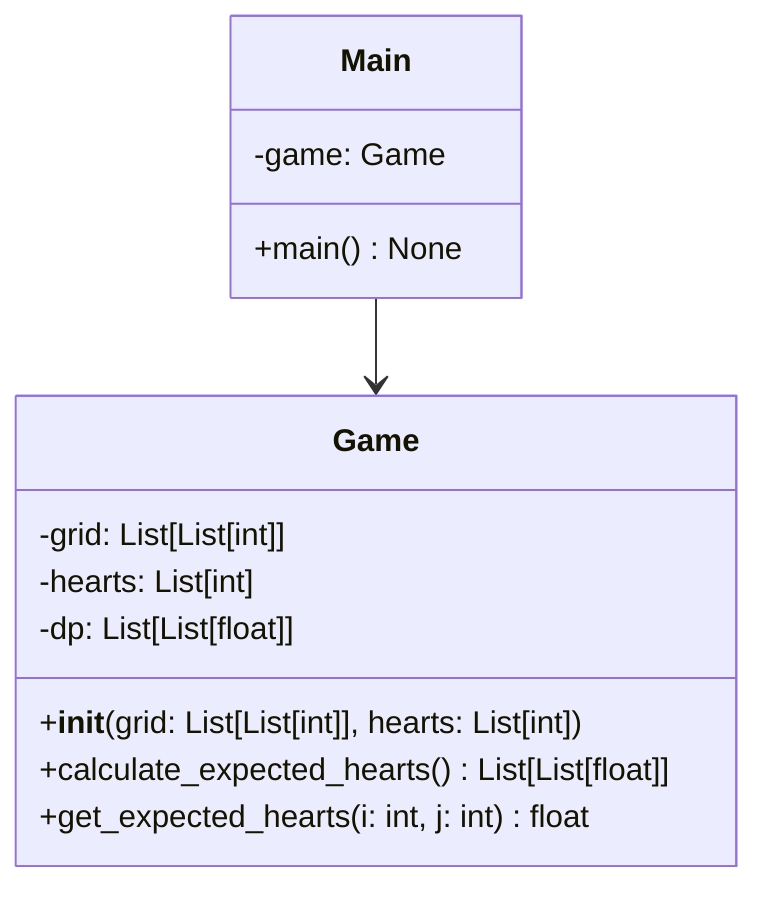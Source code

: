 classDiagram
    class Main {
        -game: Game
        +main() None
    }
    class Game {
        -grid: List[List[int]]
        -hearts: List[int]
        -dp: List[List[float]]
        +__init__(grid: List[List[int]], hearts: List[int])
        +calculate_expected_hearts() List[List[float]]
        +get_expected_hearts(i: int, j: int) float
    }
    Main --> Game